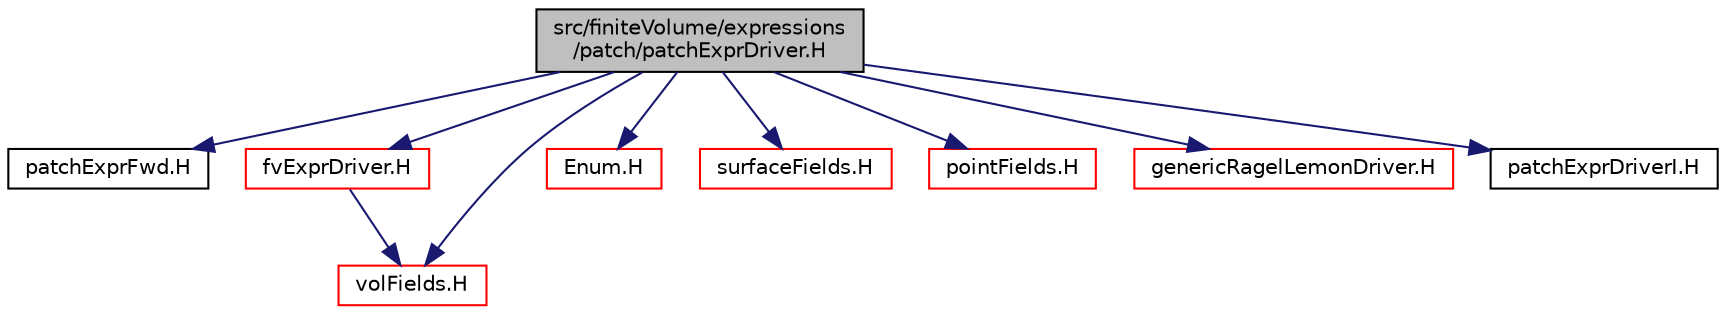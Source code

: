 digraph "src/finiteVolume/expressions/patch/patchExprDriver.H"
{
  bgcolor="transparent";
  edge [fontname="Helvetica",fontsize="10",labelfontname="Helvetica",labelfontsize="10"];
  node [fontname="Helvetica",fontsize="10",shape=record];
  Node1 [label="src/finiteVolume/expressions\l/patch/patchExprDriver.H",height=0.2,width=0.4,color="black", fillcolor="grey75", style="filled" fontcolor="black"];
  Node1 -> Node2 [color="midnightblue",fontsize="10",style="solid",fontname="Helvetica"];
  Node2 [label="patchExprFwd.H",height=0.2,width=0.4,color="black",URL="$patchExprFwd_8H.html"];
  Node1 -> Node3 [color="midnightblue",fontsize="10",style="solid",fontname="Helvetica"];
  Node3 [label="fvExprDriver.H",height=0.2,width=0.4,color="red",URL="$fvExprDriver_8H.html"];
  Node3 -> Node4 [color="midnightblue",fontsize="10",style="solid",fontname="Helvetica"];
  Node4 [label="volFields.H",height=0.2,width=0.4,color="red",URL="$volFields_8H.html"];
  Node1 -> Node5 [color="midnightblue",fontsize="10",style="solid",fontname="Helvetica"];
  Node5 [label="Enum.H",height=0.2,width=0.4,color="red",URL="$Enum_8H.html"];
  Node1 -> Node4 [color="midnightblue",fontsize="10",style="solid",fontname="Helvetica"];
  Node1 -> Node6 [color="midnightblue",fontsize="10",style="solid",fontname="Helvetica"];
  Node6 [label="surfaceFields.H",height=0.2,width=0.4,color="red",URL="$surfaceFields_8H.html",tooltip="Foam::surfaceFields. "];
  Node1 -> Node7 [color="midnightblue",fontsize="10",style="solid",fontname="Helvetica"];
  Node7 [label="pointFields.H",height=0.2,width=0.4,color="red",URL="$pointFields_8H.html"];
  Node1 -> Node8 [color="midnightblue",fontsize="10",style="solid",fontname="Helvetica"];
  Node8 [label="genericRagelLemonDriver.H",height=0.2,width=0.4,color="red",URL="$genericRagelLemonDriver_8H.html"];
  Node1 -> Node9 [color="midnightblue",fontsize="10",style="solid",fontname="Helvetica"];
  Node9 [label="patchExprDriverI.H",height=0.2,width=0.4,color="black",URL="$patchExprDriverI_8H.html"];
}
